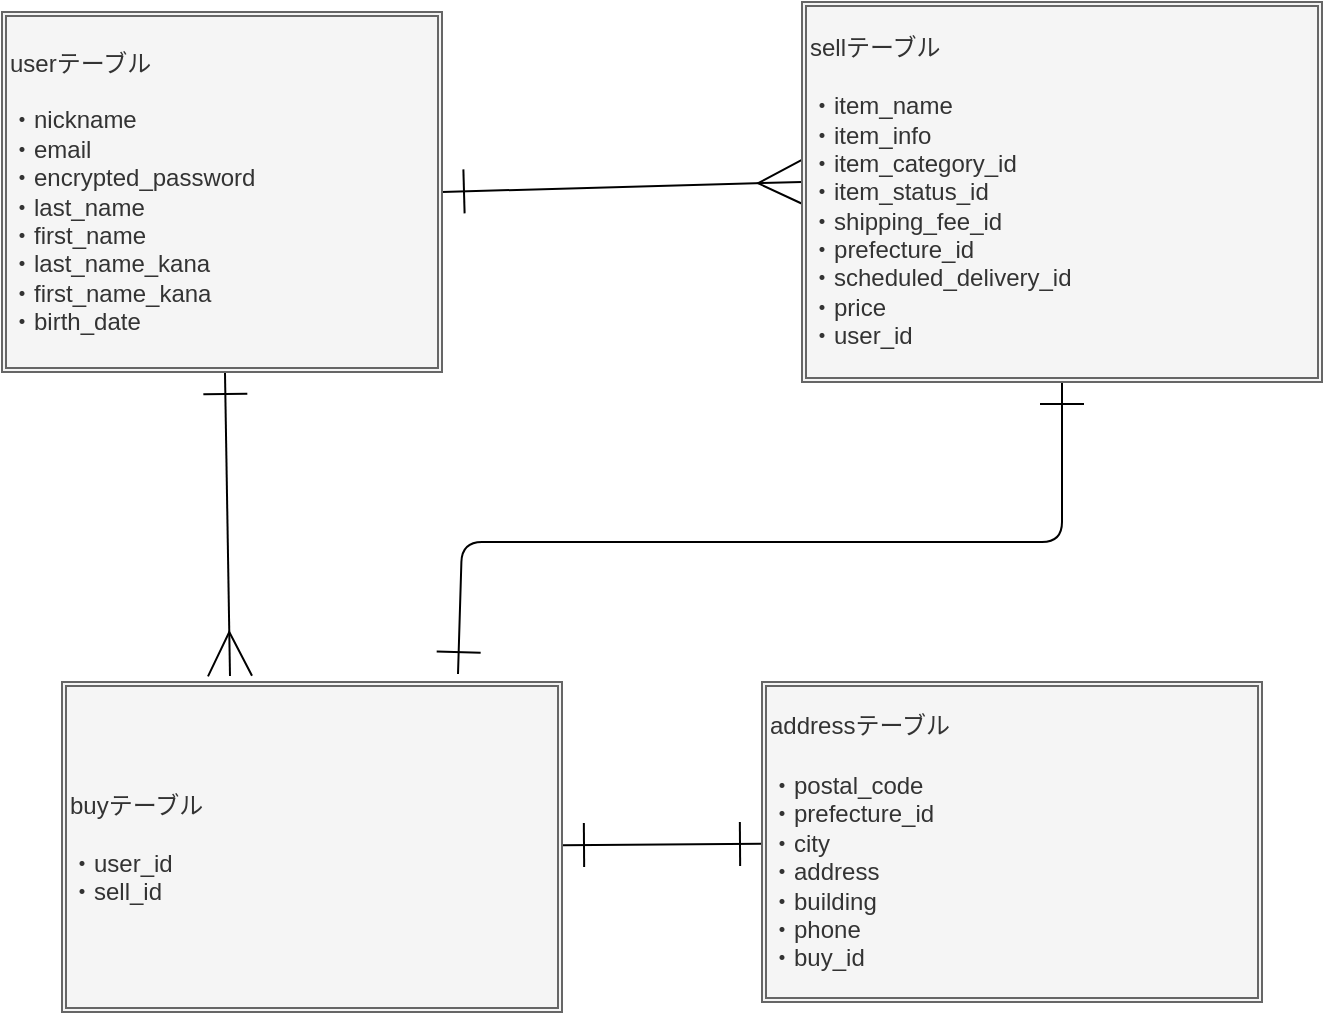 <mxfile>
    <diagram id="40uz0gqm1VkfvGFGcbXB" name="ページ1">
        <mxGraphModel dx="728" dy="572" grid="1" gridSize="10" guides="1" tooltips="1" connect="1" arrows="0" fold="1" page="1" pageScale="1" pageWidth="827" pageHeight="1169" math="0" shadow="0">
            <root>
                <mxCell id="0"/>
                <mxCell id="1" parent="0"/>
                <mxCell id="31" style="edgeStyle=none;html=1;exitX=1;exitY=0.5;exitDx=0;exitDy=0;fontColor=#000000;endArrow=ERmany;endFill=0;startArrow=ERone;startFill=0;endSize=20;startSize=20;" parent="1" source="25" edge="1">
                    <mxGeometry relative="1" as="geometry">
                        <mxPoint x="420" y="140" as="targetPoint"/>
                    </mxGeometry>
                </mxCell>
                <mxCell id="34" style="edgeStyle=none;html=1;entryX=0.336;entryY=-0.018;entryDx=0;entryDy=0;entryPerimeter=0;fontColor=#000000;startArrow=ERone;startFill=0;endArrow=ERmany;endFill=0;startSize=20;endSize=20;" parent="1" source="25" target="29" edge="1">
                    <mxGeometry relative="1" as="geometry"/>
                </mxCell>
                <mxCell id="25" value="userテーブル&lt;br&gt;&lt;br&gt;・nickname&lt;br&gt;・email&lt;br&gt;・encrypted_password&lt;br&gt;・last_name&lt;br&gt;・first_name&lt;br&gt;・last_name_kana&lt;br&gt;・first_name_kana&lt;br&gt;・birth_date" style="shape=ext;double=1;rounded=0;whiteSpace=wrap;html=1;fontColor=#333333;fillColor=#f5f5f5;strokeColor=#666666;align=left;" parent="1" vertex="1">
                    <mxGeometry x="20" y="55" width="220" height="180" as="geometry"/>
                </mxCell>
                <mxCell id="35" style="edgeStyle=none;html=1;fontColor=#000000;startArrow=ERone;startFill=0;endArrow=ERone;endFill=0;startSize=20;endSize=20;entryX=0.792;entryY=-0.024;entryDx=0;entryDy=0;entryPerimeter=0;" parent="1" source="26" target="29" edge="1">
                    <mxGeometry relative="1" as="geometry">
                        <mxPoint x="250" y="380" as="targetPoint"/>
                        <Array as="points">
                            <mxPoint x="550" y="320"/>
                            <mxPoint x="250" y="320"/>
                        </Array>
                    </mxGeometry>
                </mxCell>
                <mxCell id="26" value="sellテーブル&lt;br&gt;&lt;br&gt;・item_name&lt;br&gt;・item_info&lt;br&gt;・item_category_id&lt;br&gt;・item_status_id&lt;br&gt;・&lt;span&gt;shipping_fee_id&lt;br&gt;・&lt;/span&gt;&lt;span&gt;prefecture_id&lt;br&gt;&lt;/span&gt;&lt;span&gt;・scheduled_delivery_id&lt;br&gt;・price&lt;br&gt;・user_id&lt;br&gt;&lt;/span&gt;" style="shape=ext;double=1;rounded=0;whiteSpace=wrap;html=1;fontColor=#333333;fillColor=#f5f5f5;strokeColor=#666666;align=left;" parent="1" vertex="1">
                    <mxGeometry x="420" y="50" width="260" height="190" as="geometry"/>
                </mxCell>
                <mxCell id="36" style="edgeStyle=none;html=1;fontColor=#000000;startArrow=ERone;startFill=0;endArrow=ERone;endFill=0;startSize=20;endSize=20;" parent="1" source="29" target="30" edge="1">
                    <mxGeometry relative="1" as="geometry"/>
                </mxCell>
                <mxCell id="29" value="buyテーブル&lt;br&gt;&lt;br&gt;・user_id&lt;br&gt;&lt;span&gt;・sell_id&lt;br&gt;&lt;/span&gt;" style="shape=ext;double=1;rounded=0;whiteSpace=wrap;html=1;fontColor=#333333;fillColor=#f5f5f5;strokeColor=#666666;align=left;" parent="1" vertex="1">
                    <mxGeometry x="50" y="390" width="250" height="165" as="geometry"/>
                </mxCell>
                <mxCell id="30" value="addressテーブル&lt;br&gt;&lt;div style=&quot;color: rgb(212 , 212 , 212) ; background-color: rgb(30 , 30 , 30) ; font-family: &amp;#34;menlo&amp;#34; , &amp;#34;monaco&amp;#34; , &amp;#34;courier new&amp;#34; , monospace ; line-height: 18px&quot;&gt;&lt;/div&gt;&lt;font color=&quot;#ce9178&quot; face=&quot;menlo, monaco, courier new, monospace&quot;&gt;&lt;span style=&quot;background-color: rgb(30 , 30 , 30)&quot;&gt;&lt;br&gt;&lt;/span&gt;&lt;/font&gt;・postal_code&lt;br&gt;・prefecture_id&lt;br&gt;・city&lt;br&gt;・address&lt;br&gt;・building&lt;br&gt;&lt;span&gt;・phone&lt;br&gt;&lt;/span&gt;&lt;span&gt;・buy_id&lt;br&gt;&lt;/span&gt;" style="shape=ext;double=1;rounded=0;whiteSpace=wrap;html=1;fontColor=#333333;fillColor=#f5f5f5;strokeColor=#666666;align=left;" parent="1" vertex="1">
                    <mxGeometry x="400" y="390" width="250" height="160" as="geometry"/>
                </mxCell>
            </root>
        </mxGraphModel>
    </diagram>
</mxfile>
